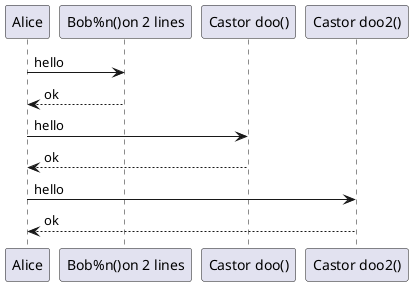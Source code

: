 {
  "sha1": "nbqp7rlzgkkvbnx0d9pd3mm82pebh8w",
  "insertion": {
    "when": "2024-06-04T17:28:38.400Z",
    "user": "plantuml@gmail.com"
  }
}
@startuml
Alice -> "Bob%n()on 2 lines" : hello
"Bob%n()on 2 lines" --> Alice : ok
Alice -> "Castor doo()" as Castor : hello
Castor --> Alice : ok
Alice -> Castor2 as "Castor doo2()" : hello
Castor2 --> Alice : ok
@enduml
